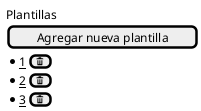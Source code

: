 @startuml
'https://plantuml.com/salt

salt
{
  Plantillas
  [Agregar nueva plantilla]
 {
   * __1__  | [<&trash>]
   * __2__ | [<&trash>]
   * __3__ | [<&trash>]
  }
}
@enduml
